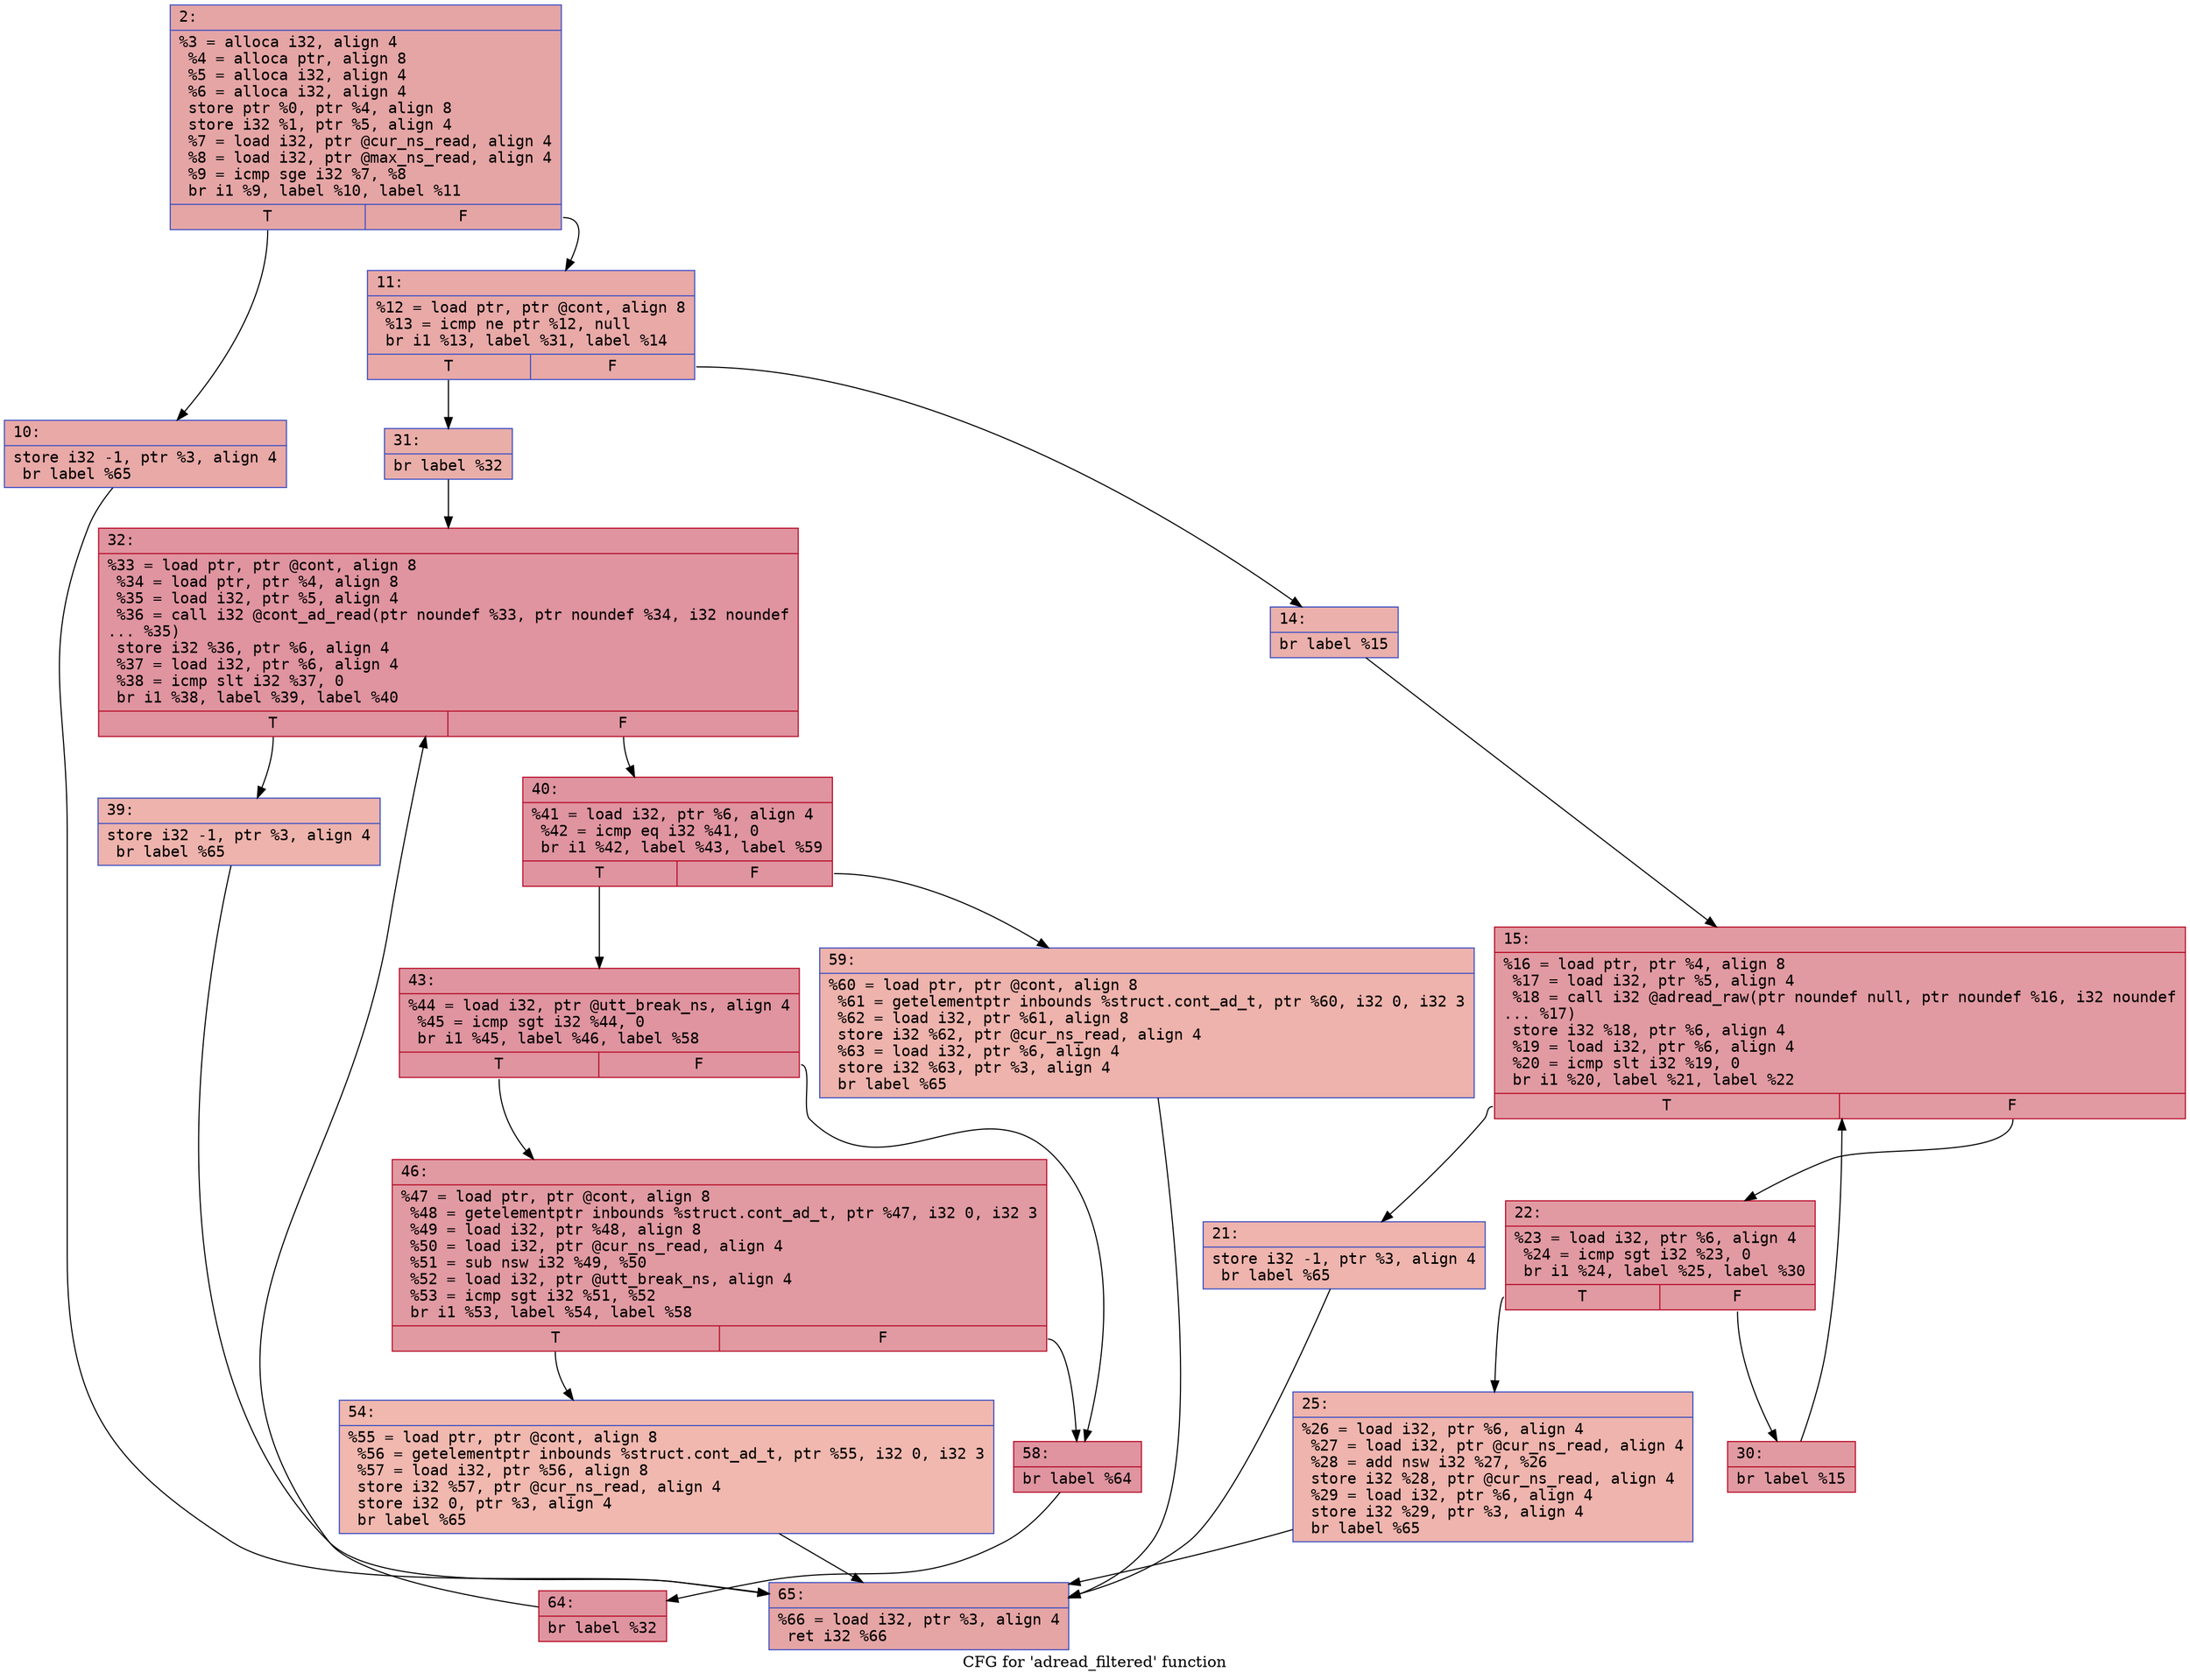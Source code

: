 digraph "CFG for 'adread_filtered' function" {
	label="CFG for 'adread_filtered' function";

	Node0x600002b15a90 [shape=record,color="#3d50c3ff", style=filled, fillcolor="#c5333470" fontname="Courier",label="{2:\l|  %3 = alloca i32, align 4\l  %4 = alloca ptr, align 8\l  %5 = alloca i32, align 4\l  %6 = alloca i32, align 4\l  store ptr %0, ptr %4, align 8\l  store i32 %1, ptr %5, align 4\l  %7 = load i32, ptr @cur_ns_read, align 4\l  %8 = load i32, ptr @max_ns_read, align 4\l  %9 = icmp sge i32 %7, %8\l  br i1 %9, label %10, label %11\l|{<s0>T|<s1>F}}"];
	Node0x600002b15a90:s0 -> Node0x600002b15ae0[tooltip="2 -> 10\nProbability 50.00%" ];
	Node0x600002b15a90:s1 -> Node0x600002b15b30[tooltip="2 -> 11\nProbability 50.00%" ];
	Node0x600002b15ae0 [shape=record,color="#3d50c3ff", style=filled, fillcolor="#ca3b3770" fontname="Courier",label="{10:\l|  store i32 -1, ptr %3, align 4\l  br label %65\l}"];
	Node0x600002b15ae0 -> Node0x600002b16080[tooltip="10 -> 65\nProbability 100.00%" ];
	Node0x600002b15b30 [shape=record,color="#3d50c3ff", style=filled, fillcolor="#ca3b3770" fontname="Courier",label="{11:\l|  %12 = load ptr, ptr @cont, align 8\l  %13 = icmp ne ptr %12, null\l  br i1 %13, label %31, label %14\l|{<s0>T|<s1>F}}"];
	Node0x600002b15b30:s0 -> Node0x600002b15d60[tooltip="11 -> 31\nProbability 62.50%" ];
	Node0x600002b15b30:s1 -> Node0x600002b15b80[tooltip="11 -> 14\nProbability 37.50%" ];
	Node0x600002b15b80 [shape=record,color="#3d50c3ff", style=filled, fillcolor="#d24b4070" fontname="Courier",label="{14:\l|  br label %15\l}"];
	Node0x600002b15b80 -> Node0x600002b15bd0[tooltip="14 -> 15\nProbability 100.00%" ];
	Node0x600002b15bd0 [shape=record,color="#b70d28ff", style=filled, fillcolor="#bb1b2c70" fontname="Courier",label="{15:\l|  %16 = load ptr, ptr %4, align 8\l  %17 = load i32, ptr %5, align 4\l  %18 = call i32 @adread_raw(ptr noundef null, ptr noundef %16, i32 noundef\l... %17)\l  store i32 %18, ptr %6, align 4\l  %19 = load i32, ptr %6, align 4\l  %20 = icmp slt i32 %19, 0\l  br i1 %20, label %21, label %22\l|{<s0>T|<s1>F}}"];
	Node0x600002b15bd0:s0 -> Node0x600002b15c20[tooltip="15 -> 21\nProbability 3.12%" ];
	Node0x600002b15bd0:s1 -> Node0x600002b15c70[tooltip="15 -> 22\nProbability 96.88%" ];
	Node0x600002b15c20 [shape=record,color="#3d50c3ff", style=filled, fillcolor="#d8564670" fontname="Courier",label="{21:\l|  store i32 -1, ptr %3, align 4\l  br label %65\l}"];
	Node0x600002b15c20 -> Node0x600002b16080[tooltip="21 -> 65\nProbability 100.00%" ];
	Node0x600002b15c70 [shape=record,color="#b70d28ff", style=filled, fillcolor="#bb1b2c70" fontname="Courier",label="{22:\l|  %23 = load i32, ptr %6, align 4\l  %24 = icmp sgt i32 %23, 0\l  br i1 %24, label %25, label %30\l|{<s0>T|<s1>F}}"];
	Node0x600002b15c70:s0 -> Node0x600002b15cc0[tooltip="22 -> 25\nProbability 3.12%" ];
	Node0x600002b15c70:s1 -> Node0x600002b15d10[tooltip="22 -> 30\nProbability 96.88%" ];
	Node0x600002b15cc0 [shape=record,color="#3d50c3ff", style=filled, fillcolor="#d8564670" fontname="Courier",label="{25:\l|  %26 = load i32, ptr %6, align 4\l  %27 = load i32, ptr @cur_ns_read, align 4\l  %28 = add nsw i32 %27, %26\l  store i32 %28, ptr @cur_ns_read, align 4\l  %29 = load i32, ptr %6, align 4\l  store i32 %29, ptr %3, align 4\l  br label %65\l}"];
	Node0x600002b15cc0 -> Node0x600002b16080[tooltip="25 -> 65\nProbability 100.00%" ];
	Node0x600002b15d10 [shape=record,color="#b70d28ff", style=filled, fillcolor="#bb1b2c70" fontname="Courier",label="{30:\l|  br label %15\l}"];
	Node0x600002b15d10 -> Node0x600002b15bd0[tooltip="30 -> 15\nProbability 100.00%" ];
	Node0x600002b15d60 [shape=record,color="#3d50c3ff", style=filled, fillcolor="#d0473d70" fontname="Courier",label="{31:\l|  br label %32\l}"];
	Node0x600002b15d60 -> Node0x600002b15db0[tooltip="31 -> 32\nProbability 100.00%" ];
	Node0x600002b15db0 [shape=record,color="#b70d28ff", style=filled, fillcolor="#b70d2870" fontname="Courier",label="{32:\l|  %33 = load ptr, ptr @cont, align 8\l  %34 = load ptr, ptr %4, align 8\l  %35 = load i32, ptr %5, align 4\l  %36 = call i32 @cont_ad_read(ptr noundef %33, ptr noundef %34, i32 noundef\l... %35)\l  store i32 %36, ptr %6, align 4\l  %37 = load i32, ptr %6, align 4\l  %38 = icmp slt i32 %37, 0\l  br i1 %38, label %39, label %40\l|{<s0>T|<s1>F}}"];
	Node0x600002b15db0:s0 -> Node0x600002b15e00[tooltip="32 -> 39\nProbability 3.12%" ];
	Node0x600002b15db0:s1 -> Node0x600002b15e50[tooltip="32 -> 40\nProbability 96.88%" ];
	Node0x600002b15e00 [shape=record,color="#3d50c3ff", style=filled, fillcolor="#d6524470" fontname="Courier",label="{39:\l|  store i32 -1, ptr %3, align 4\l  br label %65\l}"];
	Node0x600002b15e00 -> Node0x600002b16080[tooltip="39 -> 65\nProbability 100.00%" ];
	Node0x600002b15e50 [shape=record,color="#b70d28ff", style=filled, fillcolor="#b70d2870" fontname="Courier",label="{40:\l|  %41 = load i32, ptr %6, align 4\l  %42 = icmp eq i32 %41, 0\l  br i1 %42, label %43, label %59\l|{<s0>T|<s1>F}}"];
	Node0x600002b15e50:s0 -> Node0x600002b15ea0[tooltip="40 -> 43\nProbability 96.88%" ];
	Node0x600002b15e50:s1 -> Node0x600002b15fe0[tooltip="40 -> 59\nProbability 3.12%" ];
	Node0x600002b15ea0 [shape=record,color="#b70d28ff", style=filled, fillcolor="#b70d2870" fontname="Courier",label="{43:\l|  %44 = load i32, ptr @utt_break_ns, align 4\l  %45 = icmp sgt i32 %44, 0\l  br i1 %45, label %46, label %58\l|{<s0>T|<s1>F}}"];
	Node0x600002b15ea0:s0 -> Node0x600002b15ef0[tooltip="43 -> 46\nProbability 62.50%" ];
	Node0x600002b15ea0:s1 -> Node0x600002b15f90[tooltip="43 -> 58\nProbability 37.50%" ];
	Node0x600002b15ef0 [shape=record,color="#b70d28ff", style=filled, fillcolor="#bb1b2c70" fontname="Courier",label="{46:\l|  %47 = load ptr, ptr @cont, align 8\l  %48 = getelementptr inbounds %struct.cont_ad_t, ptr %47, i32 0, i32 3\l  %49 = load i32, ptr %48, align 8\l  %50 = load i32, ptr @cur_ns_read, align 4\l  %51 = sub nsw i32 %49, %50\l  %52 = load i32, ptr @utt_break_ns, align 4\l  %53 = icmp sgt i32 %51, %52\l  br i1 %53, label %54, label %58\l|{<s0>T|<s1>F}}"];
	Node0x600002b15ef0:s0 -> Node0x600002b15f40[tooltip="46 -> 54\nProbability 3.12%" ];
	Node0x600002b15ef0:s1 -> Node0x600002b15f90[tooltip="46 -> 58\nProbability 96.88%" ];
	Node0x600002b15f40 [shape=record,color="#3d50c3ff", style=filled, fillcolor="#dc5d4a70" fontname="Courier",label="{54:\l|  %55 = load ptr, ptr @cont, align 8\l  %56 = getelementptr inbounds %struct.cont_ad_t, ptr %55, i32 0, i32 3\l  %57 = load i32, ptr %56, align 8\l  store i32 %57, ptr @cur_ns_read, align 4\l  store i32 0, ptr %3, align 4\l  br label %65\l}"];
	Node0x600002b15f40 -> Node0x600002b16080[tooltip="54 -> 65\nProbability 100.00%" ];
	Node0x600002b15f90 [shape=record,color="#b70d28ff", style=filled, fillcolor="#b70d2870" fontname="Courier",label="{58:\l|  br label %64\l}"];
	Node0x600002b15f90 -> Node0x600002b16030[tooltip="58 -> 64\nProbability 100.00%" ];
	Node0x600002b15fe0 [shape=record,color="#3d50c3ff", style=filled, fillcolor="#d6524470" fontname="Courier",label="{59:\l|  %60 = load ptr, ptr @cont, align 8\l  %61 = getelementptr inbounds %struct.cont_ad_t, ptr %60, i32 0, i32 3\l  %62 = load i32, ptr %61, align 8\l  store i32 %62, ptr @cur_ns_read, align 4\l  %63 = load i32, ptr %6, align 4\l  store i32 %63, ptr %3, align 4\l  br label %65\l}"];
	Node0x600002b15fe0 -> Node0x600002b16080[tooltip="59 -> 65\nProbability 100.00%" ];
	Node0x600002b16030 [shape=record,color="#b70d28ff", style=filled, fillcolor="#b70d2870" fontname="Courier",label="{64:\l|  br label %32\l}"];
	Node0x600002b16030 -> Node0x600002b15db0[tooltip="64 -> 32\nProbability 100.00%" ];
	Node0x600002b16080 [shape=record,color="#3d50c3ff", style=filled, fillcolor="#c5333470" fontname="Courier",label="{65:\l|  %66 = load i32, ptr %3, align 4\l  ret i32 %66\l}"];
}
